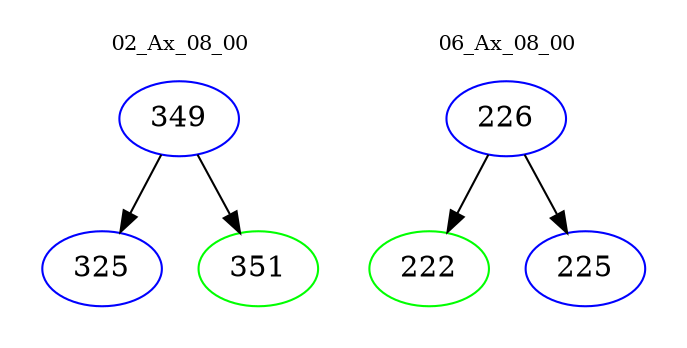 digraph{
subgraph cluster_0 {
color = white
label = "02_Ax_08_00";
fontsize=10;
T0_349 [label="349", color="blue"]
T0_349 -> T0_325 [color="black"]
T0_325 [label="325", color="blue"]
T0_349 -> T0_351 [color="black"]
T0_351 [label="351", color="green"]
}
subgraph cluster_1 {
color = white
label = "06_Ax_08_00";
fontsize=10;
T1_226 [label="226", color="blue"]
T1_226 -> T1_222 [color="black"]
T1_222 [label="222", color="green"]
T1_226 -> T1_225 [color="black"]
T1_225 [label="225", color="blue"]
}
}
